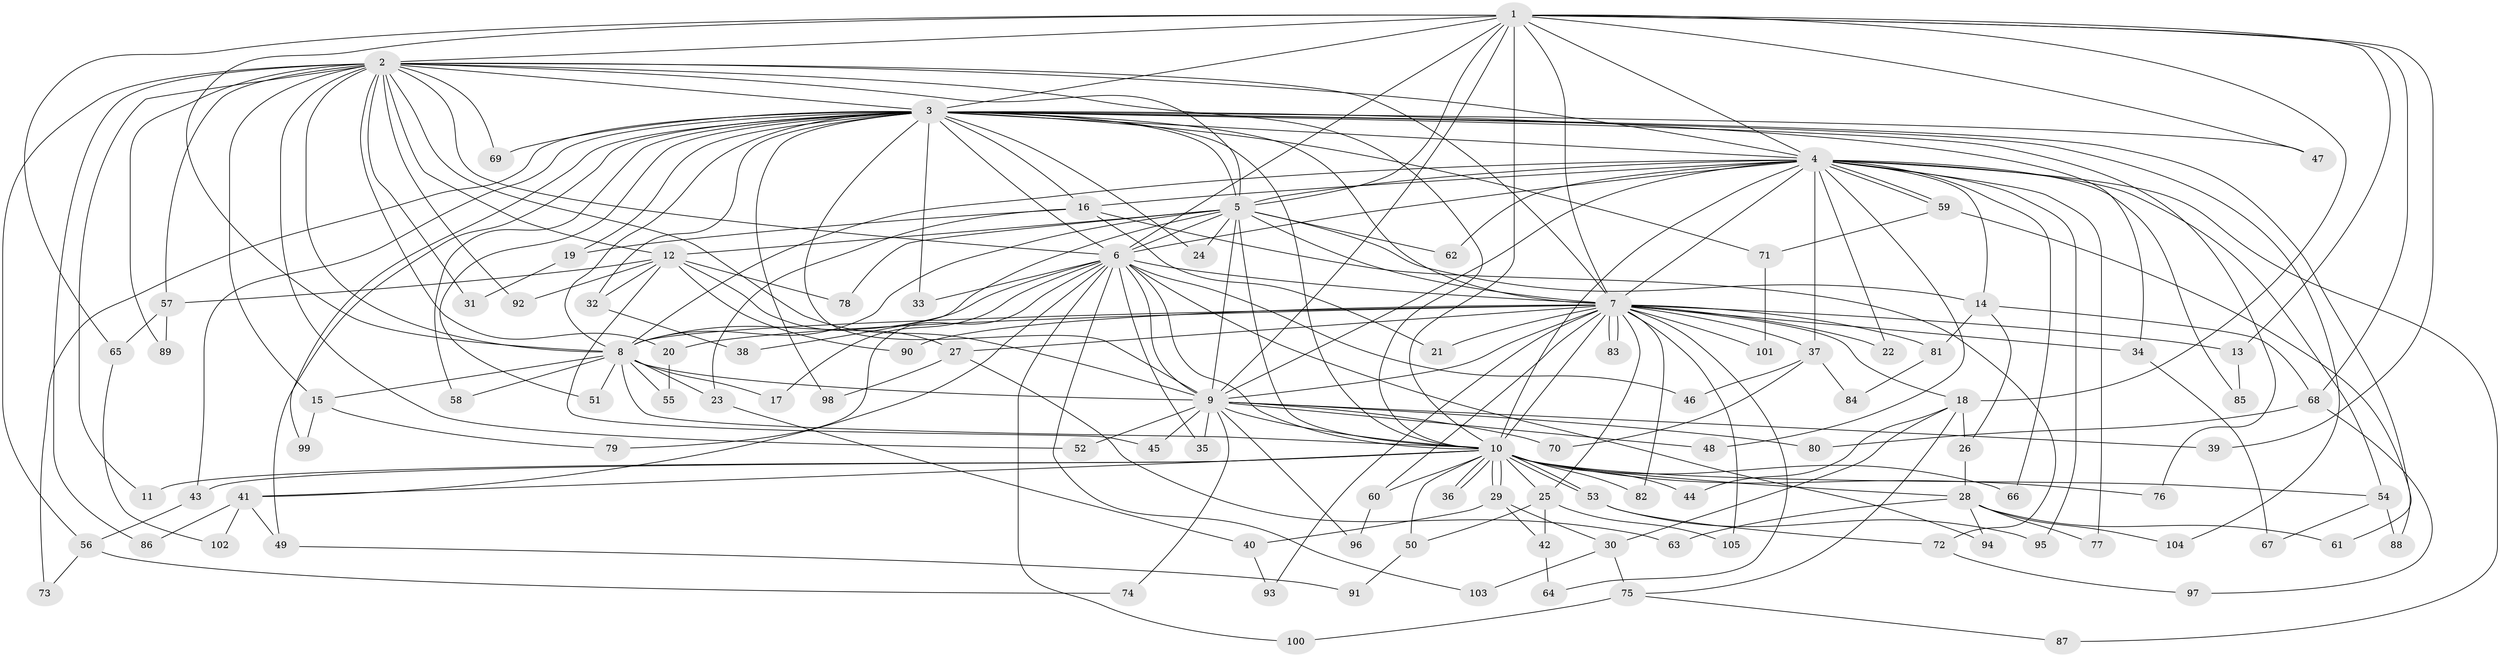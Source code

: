 // Generated by graph-tools (version 1.1) at 2025/14/03/09/25 04:14:00]
// undirected, 105 vertices, 235 edges
graph export_dot {
graph [start="1"]
  node [color=gray90,style=filled];
  1;
  2;
  3;
  4;
  5;
  6;
  7;
  8;
  9;
  10;
  11;
  12;
  13;
  14;
  15;
  16;
  17;
  18;
  19;
  20;
  21;
  22;
  23;
  24;
  25;
  26;
  27;
  28;
  29;
  30;
  31;
  32;
  33;
  34;
  35;
  36;
  37;
  38;
  39;
  40;
  41;
  42;
  43;
  44;
  45;
  46;
  47;
  48;
  49;
  50;
  51;
  52;
  53;
  54;
  55;
  56;
  57;
  58;
  59;
  60;
  61;
  62;
  63;
  64;
  65;
  66;
  67;
  68;
  69;
  70;
  71;
  72;
  73;
  74;
  75;
  76;
  77;
  78;
  79;
  80;
  81;
  82;
  83;
  84;
  85;
  86;
  87;
  88;
  89;
  90;
  91;
  92;
  93;
  94;
  95;
  96;
  97;
  98;
  99;
  100;
  101;
  102;
  103;
  104;
  105;
  1 -- 2;
  1 -- 3;
  1 -- 4;
  1 -- 5;
  1 -- 6;
  1 -- 7;
  1 -- 8;
  1 -- 9;
  1 -- 10;
  1 -- 13;
  1 -- 18;
  1 -- 39;
  1 -- 47;
  1 -- 65;
  1 -- 68;
  2 -- 3;
  2 -- 4;
  2 -- 5;
  2 -- 6;
  2 -- 7;
  2 -- 8;
  2 -- 9;
  2 -- 10;
  2 -- 11;
  2 -- 12;
  2 -- 15;
  2 -- 20;
  2 -- 31;
  2 -- 52;
  2 -- 56;
  2 -- 57;
  2 -- 69;
  2 -- 86;
  2 -- 89;
  2 -- 92;
  3 -- 4;
  3 -- 5;
  3 -- 6;
  3 -- 7;
  3 -- 8;
  3 -- 9;
  3 -- 10;
  3 -- 16;
  3 -- 19;
  3 -- 24;
  3 -- 32;
  3 -- 33;
  3 -- 34;
  3 -- 43;
  3 -- 47;
  3 -- 49;
  3 -- 51;
  3 -- 58;
  3 -- 61;
  3 -- 69;
  3 -- 71;
  3 -- 73;
  3 -- 76;
  3 -- 98;
  3 -- 99;
  3 -- 104;
  4 -- 5;
  4 -- 6;
  4 -- 7;
  4 -- 8;
  4 -- 9;
  4 -- 10;
  4 -- 14;
  4 -- 16;
  4 -- 22;
  4 -- 37;
  4 -- 48;
  4 -- 54;
  4 -- 59;
  4 -- 59;
  4 -- 62;
  4 -- 66;
  4 -- 77;
  4 -- 85;
  4 -- 87;
  4 -- 95;
  5 -- 6;
  5 -- 7;
  5 -- 8;
  5 -- 9;
  5 -- 10;
  5 -- 12;
  5 -- 14;
  5 -- 24;
  5 -- 38;
  5 -- 62;
  5 -- 78;
  6 -- 7;
  6 -- 8;
  6 -- 9;
  6 -- 10;
  6 -- 17;
  6 -- 33;
  6 -- 35;
  6 -- 41;
  6 -- 46;
  6 -- 79;
  6 -- 94;
  6 -- 100;
  6 -- 103;
  7 -- 8;
  7 -- 9;
  7 -- 10;
  7 -- 13;
  7 -- 18;
  7 -- 20;
  7 -- 21;
  7 -- 22;
  7 -- 25;
  7 -- 27;
  7 -- 34;
  7 -- 37;
  7 -- 60;
  7 -- 64;
  7 -- 81;
  7 -- 82;
  7 -- 83;
  7 -- 83;
  7 -- 90;
  7 -- 93;
  7 -- 101;
  7 -- 105;
  8 -- 9;
  8 -- 10;
  8 -- 15;
  8 -- 17;
  8 -- 23;
  8 -- 51;
  8 -- 55;
  8 -- 58;
  9 -- 10;
  9 -- 35;
  9 -- 39;
  9 -- 45;
  9 -- 48;
  9 -- 52;
  9 -- 70;
  9 -- 74;
  9 -- 80;
  9 -- 96;
  10 -- 11;
  10 -- 25;
  10 -- 28;
  10 -- 29;
  10 -- 29;
  10 -- 36;
  10 -- 36;
  10 -- 41;
  10 -- 43;
  10 -- 44;
  10 -- 50;
  10 -- 53;
  10 -- 53;
  10 -- 54;
  10 -- 60;
  10 -- 66;
  10 -- 76;
  10 -- 82;
  12 -- 27;
  12 -- 32;
  12 -- 45;
  12 -- 57;
  12 -- 78;
  12 -- 90;
  12 -- 92;
  13 -- 85;
  14 -- 26;
  14 -- 68;
  14 -- 81;
  15 -- 79;
  15 -- 99;
  16 -- 19;
  16 -- 21;
  16 -- 23;
  16 -- 72;
  18 -- 26;
  18 -- 30;
  18 -- 44;
  18 -- 75;
  19 -- 31;
  20 -- 55;
  23 -- 40;
  25 -- 42;
  25 -- 50;
  25 -- 105;
  26 -- 28;
  27 -- 63;
  27 -- 98;
  28 -- 61;
  28 -- 63;
  28 -- 77;
  28 -- 94;
  28 -- 104;
  29 -- 30;
  29 -- 40;
  29 -- 42;
  30 -- 75;
  30 -- 103;
  32 -- 38;
  34 -- 67;
  37 -- 46;
  37 -- 70;
  37 -- 84;
  40 -- 93;
  41 -- 49;
  41 -- 86;
  41 -- 102;
  42 -- 64;
  43 -- 56;
  49 -- 91;
  50 -- 91;
  53 -- 72;
  53 -- 95;
  54 -- 67;
  54 -- 88;
  56 -- 73;
  56 -- 74;
  57 -- 65;
  57 -- 89;
  59 -- 71;
  59 -- 88;
  60 -- 96;
  65 -- 102;
  68 -- 80;
  68 -- 97;
  71 -- 101;
  72 -- 97;
  75 -- 87;
  75 -- 100;
  81 -- 84;
}
